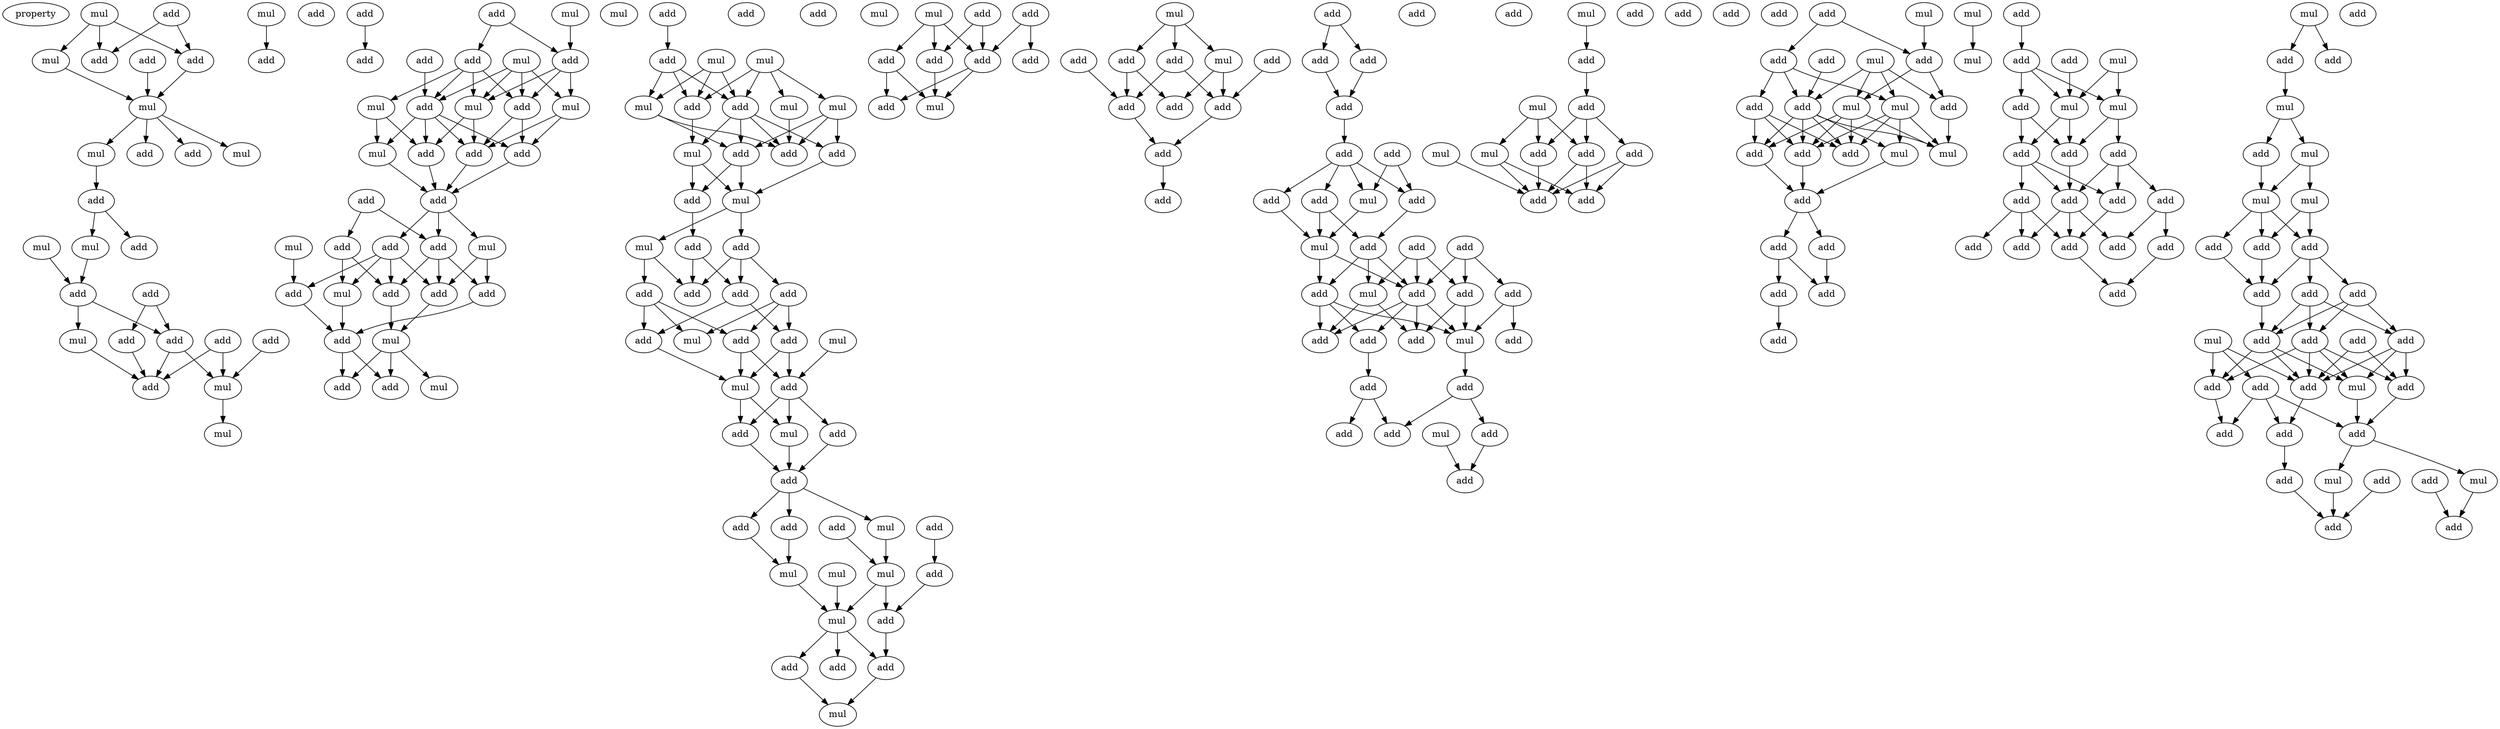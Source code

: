 digraph {
    node [fontcolor=black]
    property [mul=2,lf=1.8]
    0 [ label = add ];
    1 [ label = mul ];
    2 [ label = mul ];
    3 [ label = add ];
    4 [ label = add ];
    5 [ label = mul ];
    6 [ label = add ];
    7 [ label = add ];
    8 [ label = mul ];
    9 [ label = mul ];
    10 [ label = add ];
    11 [ label = add ];
    12 [ label = mul ];
    13 [ label = add ];
    14 [ label = add ];
    15 [ label = mul ];
    16 [ label = mul ];
    17 [ label = add ];
    18 [ label = add ];
    19 [ label = add ];
    20 [ label = mul ];
    21 [ label = add ];
    22 [ label = add ];
    23 [ label = add ];
    24 [ label = add ];
    25 [ label = mul ];
    26 [ label = add ];
    27 [ label = mul ];
    28 [ label = add ];
    29 [ label = add ];
    30 [ label = add ];
    31 [ label = mul ];
    32 [ label = add ];
    33 [ label = add ];
    34 [ label = add ];
    35 [ label = mul ];
    36 [ label = mul ];
    37 [ label = mul ];
    38 [ label = add ];
    39 [ label = add ];
    40 [ label = mul ];
    41 [ label = mul ];
    42 [ label = add ];
    43 [ label = add ];
    44 [ label = add ];
    45 [ label = add ];
    46 [ label = add ];
    47 [ label = mul ];
    48 [ label = add ];
    49 [ label = add ];
    50 [ label = mul ];
    51 [ label = add ];
    52 [ label = add ];
    53 [ label = mul ];
    54 [ label = add ];
    55 [ label = add ];
    56 [ label = add ];
    57 [ label = add ];
    58 [ label = mul ];
    59 [ label = add ];
    60 [ label = mul ];
    61 [ label = mul ];
    62 [ label = add ];
    63 [ label = add ];
    64 [ label = add ];
    65 [ label = mul ];
    66 [ label = mul ];
    67 [ label = mul ];
    68 [ label = add ];
    69 [ label = mul ];
    70 [ label = add ];
    71 [ label = mul ];
    72 [ label = add ];
    73 [ label = mul ];
    74 [ label = add ];
    75 [ label = add ];
    76 [ label = add ];
    77 [ label = mul ];
    78 [ label = add ];
    79 [ label = add ];
    80 [ label = mul ];
    81 [ label = add ];
    82 [ label = add ];
    83 [ label = add ];
    84 [ label = add ];
    85 [ label = add ];
    86 [ label = mul ];
    87 [ label = add ];
    88 [ label = add ];
    89 [ label = mul ];
    90 [ label = mul ];
    91 [ label = add ];
    92 [ label = add ];
    93 [ label = add ];
    94 [ label = mul ];
    95 [ label = add ];
    96 [ label = add ];
    97 [ label = add ];
    98 [ label = add ];
    99 [ label = add ];
    100 [ label = add ];
    101 [ label = mul ];
    102 [ label = add ];
    103 [ label = mul ];
    104 [ label = add ];
    105 [ label = mul ];
    106 [ label = mul ];
    107 [ label = mul ];
    108 [ label = mul ];
    109 [ label = add ];
    110 [ label = add ];
    111 [ label = add ];
    112 [ label = add ];
    113 [ label = mul ];
    114 [ label = add ];
    115 [ label = mul ];
    116 [ label = add ];
    117 [ label = add ];
    118 [ label = add ];
    119 [ label = add ];
    120 [ label = add ];
    121 [ label = mul ];
    122 [ label = add ];
    123 [ label = mul ];
    124 [ label = add ];
    125 [ label = mul ];
    126 [ label = add ];
    127 [ label = add ];
    128 [ label = add ];
    129 [ label = add ];
    130 [ label = add ];
    131 [ label = add ];
    132 [ label = add ];
    133 [ label = add ];
    134 [ label = add ];
    135 [ label = add ];
    136 [ label = add ];
    137 [ label = add ];
    138 [ label = add ];
    139 [ label = add ];
    140 [ label = add ];
    141 [ label = add ];
    142 [ label = add ];
    143 [ label = add ];
    144 [ label = mul ];
    145 [ label = add ];
    146 [ label = add ];
    147 [ label = mul ];
    148 [ label = add ];
    149 [ label = add ];
    150 [ label = add ];
    151 [ label = add ];
    152 [ label = mul ];
    153 [ label = add ];
    154 [ label = add ];
    155 [ label = add ];
    156 [ label = mul ];
    157 [ label = add ];
    158 [ label = add ];
    159 [ label = add ];
    160 [ label = add ];
    161 [ label = add ];
    162 [ label = add ];
    163 [ label = add ];
    164 [ label = mul ];
    165 [ label = add ];
    166 [ label = add ];
    167 [ label = mul ];
    168 [ label = add ];
    169 [ label = add ];
    170 [ label = add ];
    171 [ label = add ];
    172 [ label = mul ];
    173 [ label = add ];
    174 [ label = add ];
    175 [ label = mul ];
    176 [ label = add ];
    177 [ label = add ];
    178 [ label = mul ];
    179 [ label = add ];
    180 [ label = add ];
    181 [ label = add ];
    182 [ label = add ];
    183 [ label = mul ];
    184 [ label = mul ];
    185 [ label = add ];
    186 [ label = add ];
    187 [ label = add ];
    188 [ label = add ];
    189 [ label = add ];
    190 [ label = add ];
    191 [ label = mul ];
    192 [ label = mul ];
    193 [ label = mul ];
    194 [ label = add ];
    195 [ label = mul ];
    196 [ label = add ];
    197 [ label = add ];
    198 [ label = add ];
    199 [ label = add ];
    200 [ label = add ];
    201 [ label = add ];
    202 [ label = add ];
    203 [ label = add ];
    204 [ label = mul ];
    205 [ label = add ];
    206 [ label = mul ];
    207 [ label = add ];
    208 [ label = add ];
    209 [ label = mul ];
    210 [ label = mul ];
    211 [ label = add ];
    212 [ label = mul ];
    213 [ label = add ];
    214 [ label = add ];
    215 [ label = add ];
    216 [ label = add ];
    217 [ label = add ];
    218 [ label = add ];
    219 [ label = add ];
    220 [ label = add ];
    221 [ label = add ];
    222 [ label = add ];
    223 [ label = add ];
    224 [ label = add ];
    225 [ label = add ];
    226 [ label = mul ];
    227 [ label = add ];
    228 [ label = add ];
    229 [ label = mul ];
    230 [ label = add ];
    231 [ label = mul ];
    232 [ label = add ];
    233 [ label = mul ];
    234 [ label = mul ];
    235 [ label = add ];
    236 [ label = add ];
    237 [ label = add ];
    238 [ label = add ];
    239 [ label = add ];
    240 [ label = add ];
    241 [ label = add ];
    242 [ label = add ];
    243 [ label = add ];
    244 [ label = add ];
    245 [ label = mul ];
    246 [ label = add ];
    247 [ label = add ];
    248 [ label = add ];
    249 [ label = add ];
    250 [ label = mul ];
    251 [ label = add ];
    252 [ label = add ];
    253 [ label = add ];
    254 [ label = mul ];
    255 [ label = add ];
    256 [ label = add ];
    257 [ label = add ];
    258 [ label = mul ];
    259 [ label = add ];
    260 [ label = add ];
    0 -> 3 [ name = 0 ];
    0 -> 7 [ name = 1 ];
    1 -> 3 [ name = 2 ];
    1 -> 5 [ name = 3 ];
    1 -> 7 [ name = 4 ];
    2 -> 4 [ name = 5 ];
    5 -> 8 [ name = 6 ];
    6 -> 8 [ name = 7 ];
    7 -> 8 [ name = 8 ];
    8 -> 9 [ name = 9 ];
    8 -> 10 [ name = 10 ];
    8 -> 11 [ name = 11 ];
    8 -> 12 [ name = 12 ];
    9 -> 13 [ name = 13 ];
    13 -> 16 [ name = 14 ];
    13 -> 17 [ name = 15 ];
    15 -> 19 [ name = 16 ];
    16 -> 19 [ name = 17 ];
    18 -> 21 [ name = 18 ];
    18 -> 24 [ name = 19 ];
    19 -> 20 [ name = 20 ];
    19 -> 21 [ name = 21 ];
    20 -> 26 [ name = 22 ];
    21 -> 25 [ name = 23 ];
    21 -> 26 [ name = 24 ];
    22 -> 25 [ name = 25 ];
    23 -> 25 [ name = 26 ];
    23 -> 26 [ name = 27 ];
    24 -> 26 [ name = 28 ];
    25 -> 27 [ name = 29 ];
    28 -> 29 [ name = 30 ];
    30 -> 33 [ name = 31 ];
    30 -> 34 [ name = 32 ];
    31 -> 34 [ name = 33 ];
    32 -> 39 [ name = 34 ];
    33 -> 37 [ name = 35 ];
    33 -> 38 [ name = 36 ];
    33 -> 39 [ name = 37 ];
    33 -> 40 [ name = 38 ];
    34 -> 36 [ name = 39 ];
    34 -> 37 [ name = 40 ];
    34 -> 38 [ name = 41 ];
    35 -> 36 [ name = 42 ];
    35 -> 37 [ name = 43 ];
    35 -> 38 [ name = 44 ];
    35 -> 39 [ name = 45 ];
    36 -> 42 [ name = 46 ];
    36 -> 44 [ name = 47 ];
    37 -> 42 [ name = 48 ];
    37 -> 43 [ name = 49 ];
    38 -> 42 [ name = 50 ];
    38 -> 44 [ name = 51 ];
    39 -> 41 [ name = 52 ];
    39 -> 42 [ name = 53 ];
    39 -> 43 [ name = 54 ];
    39 -> 44 [ name = 55 ];
    40 -> 41 [ name = 56 ];
    40 -> 43 [ name = 57 ];
    41 -> 45 [ name = 58 ];
    42 -> 45 [ name = 59 ];
    43 -> 45 [ name = 60 ];
    44 -> 45 [ name = 61 ];
    45 -> 47 [ name = 62 ];
    45 -> 48 [ name = 63 ];
    45 -> 49 [ name = 64 ];
    46 -> 48 [ name = 65 ];
    46 -> 51 [ name = 66 ];
    47 -> 55 [ name = 67 ];
    47 -> 56 [ name = 68 ];
    48 -> 54 [ name = 69 ];
    48 -> 55 [ name = 70 ];
    48 -> 56 [ name = 71 ];
    49 -> 52 [ name = 72 ];
    49 -> 53 [ name = 73 ];
    49 -> 54 [ name = 74 ];
    49 -> 56 [ name = 75 ];
    50 -> 52 [ name = 76 ];
    51 -> 53 [ name = 77 ];
    51 -> 54 [ name = 78 ];
    52 -> 57 [ name = 79 ];
    53 -> 57 [ name = 80 ];
    54 -> 58 [ name = 81 ];
    55 -> 57 [ name = 82 ];
    56 -> 58 [ name = 83 ];
    57 -> 59 [ name = 84 ];
    57 -> 62 [ name = 85 ];
    58 -> 59 [ name = 86 ];
    58 -> 60 [ name = 87 ];
    58 -> 62 [ name = 88 ];
    63 -> 64 [ name = 89 ];
    64 -> 68 [ name = 90 ];
    64 -> 69 [ name = 91 ];
    64 -> 70 [ name = 92 ];
    65 -> 68 [ name = 93 ];
    65 -> 69 [ name = 94 ];
    65 -> 70 [ name = 95 ];
    66 -> 67 [ name = 96 ];
    66 -> 68 [ name = 97 ];
    66 -> 70 [ name = 98 ];
    66 -> 71 [ name = 99 ];
    67 -> 75 [ name = 100 ];
    68 -> 73 [ name = 101 ];
    69 -> 72 [ name = 102 ];
    69 -> 75 [ name = 103 ];
    70 -> 72 [ name = 104 ];
    70 -> 73 [ name = 105 ];
    70 -> 74 [ name = 106 ];
    70 -> 75 [ name = 107 ];
    71 -> 72 [ name = 108 ];
    71 -> 74 [ name = 109 ];
    71 -> 75 [ name = 110 ];
    72 -> 76 [ name = 111 ];
    72 -> 77 [ name = 112 ];
    73 -> 76 [ name = 113 ];
    73 -> 77 [ name = 114 ];
    74 -> 77 [ name = 115 ];
    76 -> 79 [ name = 116 ];
    77 -> 78 [ name = 117 ];
    77 -> 80 [ name = 118 ];
    78 -> 82 [ name = 119 ];
    78 -> 83 [ name = 120 ];
    78 -> 84 [ name = 121 ];
    79 -> 82 [ name = 122 ];
    79 -> 84 [ name = 123 ];
    80 -> 81 [ name = 124 ];
    80 -> 82 [ name = 125 ];
    81 -> 87 [ name = 126 ];
    81 -> 88 [ name = 127 ];
    81 -> 89 [ name = 128 ];
    83 -> 85 [ name = 129 ];
    83 -> 87 [ name = 130 ];
    83 -> 89 [ name = 131 ];
    84 -> 85 [ name = 132 ];
    84 -> 88 [ name = 133 ];
    85 -> 90 [ name = 134 ];
    85 -> 91 [ name = 135 ];
    86 -> 91 [ name = 136 ];
    87 -> 90 [ name = 137 ];
    87 -> 91 [ name = 138 ];
    88 -> 90 [ name = 139 ];
    90 -> 92 [ name = 140 ];
    90 -> 94 [ name = 141 ];
    91 -> 92 [ name = 142 ];
    91 -> 93 [ name = 143 ];
    91 -> 94 [ name = 144 ];
    92 -> 97 [ name = 145 ];
    93 -> 97 [ name = 146 ];
    94 -> 97 [ name = 147 ];
    97 -> 98 [ name = 148 ];
    97 -> 99 [ name = 149 ];
    97 -> 101 [ name = 150 ];
    98 -> 103 [ name = 151 ];
    99 -> 103 [ name = 152 ];
    100 -> 104 [ name = 153 ];
    101 -> 105 [ name = 154 ];
    102 -> 105 [ name = 155 ];
    103 -> 108 [ name = 156 ];
    104 -> 109 [ name = 157 ];
    105 -> 108 [ name = 158 ];
    105 -> 109 [ name = 159 ];
    106 -> 108 [ name = 160 ];
    108 -> 110 [ name = 161 ];
    108 -> 111 [ name = 162 ];
    108 -> 112 [ name = 163 ];
    109 -> 111 [ name = 164 ];
    111 -> 113 [ name = 165 ];
    112 -> 113 [ name = 166 ];
    114 -> 117 [ name = 167 ];
    114 -> 120 [ name = 168 ];
    115 -> 117 [ name = 169 ];
    115 -> 119 [ name = 170 ];
    115 -> 120 [ name = 171 ];
    116 -> 118 [ name = 172 ];
    116 -> 120 [ name = 173 ];
    117 -> 121 [ name = 174 ];
    119 -> 121 [ name = 175 ];
    119 -> 122 [ name = 176 ];
    120 -> 121 [ name = 177 ];
    120 -> 122 [ name = 178 ];
    123 -> 124 [ name = 179 ];
    123 -> 125 [ name = 180 ];
    123 -> 128 [ name = 181 ];
    124 -> 129 [ name = 182 ];
    124 -> 130 [ name = 183 ];
    125 -> 130 [ name = 184 ];
    125 -> 131 [ name = 185 ];
    126 -> 129 [ name = 186 ];
    127 -> 130 [ name = 187 ];
    128 -> 129 [ name = 188 ];
    128 -> 131 [ name = 189 ];
    129 -> 133 [ name = 190 ];
    130 -> 133 [ name = 191 ];
    132 -> 134 [ name = 192 ];
    132 -> 135 [ name = 193 ];
    133 -> 136 [ name = 194 ];
    134 -> 137 [ name = 195 ];
    135 -> 137 [ name = 196 ];
    137 -> 138 [ name = 197 ];
    138 -> 141 [ name = 198 ];
    138 -> 142 [ name = 199 ];
    138 -> 143 [ name = 200 ];
    138 -> 144 [ name = 201 ];
    140 -> 141 [ name = 202 ];
    140 -> 144 [ name = 203 ];
    141 -> 145 [ name = 204 ];
    142 -> 147 [ name = 205 ];
    143 -> 145 [ name = 206 ];
    143 -> 147 [ name = 207 ];
    144 -> 147 [ name = 208 ];
    145 -> 150 [ name = 209 ];
    145 -> 152 [ name = 210 ];
    145 -> 153 [ name = 211 ];
    146 -> 149 [ name = 212 ];
    146 -> 152 [ name = 213 ];
    146 -> 153 [ name = 214 ];
    147 -> 150 [ name = 215 ];
    147 -> 153 [ name = 216 ];
    148 -> 149 [ name = 217 ];
    148 -> 151 [ name = 218 ];
    148 -> 153 [ name = 219 ];
    149 -> 156 [ name = 220 ];
    149 -> 157 [ name = 221 ];
    150 -> 154 [ name = 222 ];
    150 -> 155 [ name = 223 ];
    150 -> 156 [ name = 224 ];
    151 -> 156 [ name = 225 ];
    151 -> 158 [ name = 226 ];
    152 -> 154 [ name = 227 ];
    152 -> 157 [ name = 228 ];
    153 -> 154 [ name = 229 ];
    153 -> 155 [ name = 230 ];
    153 -> 156 [ name = 231 ];
    153 -> 157 [ name = 232 ];
    155 -> 159 [ name = 233 ];
    156 -> 160 [ name = 234 ];
    159 -> 161 [ name = 235 ];
    159 -> 162 [ name = 236 ];
    160 -> 162 [ name = 237 ];
    160 -> 165 [ name = 238 ];
    164 -> 166 [ name = 239 ];
    165 -> 166 [ name = 240 ];
    167 -> 170 [ name = 241 ];
    170 -> 173 [ name = 242 ];
    172 -> 174 [ name = 243 ];
    172 -> 177 [ name = 244 ];
    172 -> 178 [ name = 245 ];
    173 -> 174 [ name = 246 ];
    173 -> 176 [ name = 247 ];
    173 -> 177 [ name = 248 ];
    174 -> 179 [ name = 249 ];
    174 -> 180 [ name = 250 ];
    175 -> 179 [ name = 251 ];
    176 -> 179 [ name = 252 ];
    176 -> 180 [ name = 253 ];
    177 -> 179 [ name = 254 ];
    178 -> 179 [ name = 255 ];
    178 -> 180 [ name = 256 ];
    182 -> 185 [ name = 257 ];
    182 -> 187 [ name = 258 ];
    183 -> 187 [ name = 259 ];
    184 -> 188 [ name = 260 ];
    184 -> 189 [ name = 261 ];
    184 -> 191 [ name = 262 ];
    184 -> 192 [ name = 263 ];
    185 -> 189 [ name = 264 ];
    185 -> 190 [ name = 265 ];
    185 -> 192 [ name = 266 ];
    186 -> 189 [ name = 267 ];
    187 -> 188 [ name = 268 ];
    187 -> 191 [ name = 269 ];
    188 -> 195 [ name = 270 ];
    189 -> 193 [ name = 271 ];
    189 -> 194 [ name = 272 ];
    189 -> 195 [ name = 273 ];
    189 -> 196 [ name = 274 ];
    189 -> 197 [ name = 275 ];
    190 -> 194 [ name = 276 ];
    190 -> 196 [ name = 277 ];
    190 -> 197 [ name = 278 ];
    191 -> 194 [ name = 279 ];
    191 -> 195 [ name = 280 ];
    191 -> 196 [ name = 281 ];
    191 -> 197 [ name = 282 ];
    192 -> 193 [ name = 283 ];
    192 -> 194 [ name = 284 ];
    192 -> 195 [ name = 285 ];
    192 -> 196 [ name = 286 ];
    193 -> 198 [ name = 287 ];
    194 -> 198 [ name = 288 ];
    197 -> 198 [ name = 289 ];
    198 -> 199 [ name = 290 ];
    198 -> 200 [ name = 291 ];
    199 -> 201 [ name = 292 ];
    199 -> 202 [ name = 293 ];
    200 -> 202 [ name = 294 ];
    201 -> 203 [ name = 295 ];
    204 -> 206 [ name = 296 ];
    205 -> 207 [ name = 297 ];
    207 -> 210 [ name = 298 ];
    207 -> 211 [ name = 299 ];
    207 -> 212 [ name = 300 ];
    208 -> 210 [ name = 301 ];
    209 -> 210 [ name = 302 ];
    209 -> 212 [ name = 303 ];
    210 -> 213 [ name = 304 ];
    210 -> 214 [ name = 305 ];
    211 -> 213 [ name = 306 ];
    211 -> 214 [ name = 307 ];
    212 -> 214 [ name = 308 ];
    212 -> 215 [ name = 309 ];
    213 -> 216 [ name = 310 ];
    213 -> 217 [ name = 311 ];
    213 -> 219 [ name = 312 ];
    214 -> 217 [ name = 313 ];
    215 -> 217 [ name = 314 ];
    215 -> 218 [ name = 315 ];
    215 -> 219 [ name = 316 ];
    216 -> 220 [ name = 317 ];
    216 -> 222 [ name = 318 ];
    216 -> 223 [ name = 319 ];
    217 -> 220 [ name = 320 ];
    217 -> 221 [ name = 321 ];
    217 -> 223 [ name = 322 ];
    218 -> 221 [ name = 323 ];
    218 -> 224 [ name = 324 ];
    219 -> 220 [ name = 325 ];
    220 -> 225 [ name = 326 ];
    224 -> 225 [ name = 327 ];
    226 -> 227 [ name = 328 ];
    226 -> 228 [ name = 329 ];
    227 -> 229 [ name = 330 ];
    229 -> 231 [ name = 331 ];
    229 -> 232 [ name = 332 ];
    231 -> 233 [ name = 333 ];
    231 -> 234 [ name = 334 ];
    232 -> 233 [ name = 335 ];
    233 -> 235 [ name = 336 ];
    233 -> 236 [ name = 337 ];
    233 -> 237 [ name = 338 ];
    234 -> 235 [ name = 339 ];
    234 -> 236 [ name = 340 ];
    235 -> 238 [ name = 341 ];
    235 -> 239 [ name = 342 ];
    235 -> 240 [ name = 343 ];
    236 -> 239 [ name = 344 ];
    237 -> 239 [ name = 345 ];
    238 -> 241 [ name = 346 ];
    238 -> 242 [ name = 347 ];
    238 -> 243 [ name = 348 ];
    239 -> 243 [ name = 349 ];
    240 -> 241 [ name = 350 ];
    240 -> 242 [ name = 351 ];
    240 -> 243 [ name = 352 ];
    241 -> 246 [ name = 353 ];
    241 -> 247 [ name = 354 ];
    241 -> 248 [ name = 355 ];
    241 -> 250 [ name = 356 ];
    242 -> 247 [ name = 357 ];
    242 -> 248 [ name = 358 ];
    242 -> 250 [ name = 359 ];
    243 -> 246 [ name = 360 ];
    243 -> 247 [ name = 361 ];
    243 -> 250 [ name = 362 ];
    244 -> 247 [ name = 363 ];
    244 -> 248 [ name = 364 ];
    245 -> 246 [ name = 365 ];
    245 -> 247 [ name = 366 ];
    245 -> 249 [ name = 367 ];
    246 -> 252 [ name = 368 ];
    247 -> 251 [ name = 369 ];
    248 -> 253 [ name = 370 ];
    249 -> 251 [ name = 371 ];
    249 -> 252 [ name = 372 ];
    249 -> 253 [ name = 373 ];
    250 -> 253 [ name = 374 ];
    251 -> 257 [ name = 375 ];
    253 -> 254 [ name = 376 ];
    253 -> 258 [ name = 377 ];
    254 -> 260 [ name = 378 ];
    255 -> 259 [ name = 379 ];
    256 -> 260 [ name = 380 ];
    257 -> 260 [ name = 381 ];
    258 -> 259 [ name = 382 ];
}
